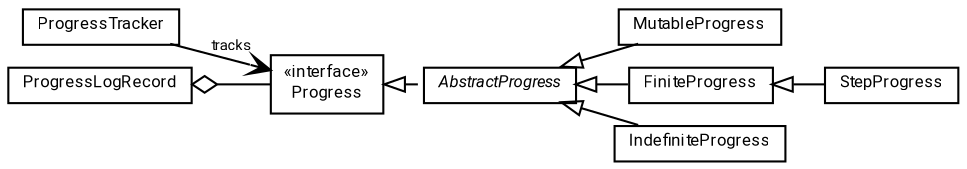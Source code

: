 #!/usr/local/bin/dot
#
# Class diagram 
# Generated by UMLGraph version R5_7_2-60-g0e99a6 (http://www.spinellis.gr/umlgraph/)
#

digraph G {
	graph [fontnames="svg"]
	edge [fontname="Roboto",fontsize=7,labelfontname="Roboto",labelfontsize=7,color="black"];
	node [fontname="Roboto",fontcolor="black",fontsize=8,shape=plaintext,margin=0,width=0,height=0];
	nodesep=0.15;
	ranksep=0.25;
	rankdir=LR;
	// de.lmu.ifi.dbs.elki.logging.progress.Progress
	c754127 [label=<<table title="de.lmu.ifi.dbs.elki.logging.progress.Progress" border="0" cellborder="1" cellspacing="0" cellpadding="2" href="Progress.html" target="_parent">
		<tr><td><table border="0" cellspacing="0" cellpadding="1">
		<tr><td align="center" balign="center"> &#171;interface&#187; </td></tr>
		<tr><td align="center" balign="center"> <font face="Roboto">Progress</font> </td></tr>
		</table></td></tr>
		</table>>, URL="Progress.html"];
	// de.lmu.ifi.dbs.elki.logging.progress.StepProgress
	c754128 [label=<<table title="de.lmu.ifi.dbs.elki.logging.progress.StepProgress" border="0" cellborder="1" cellspacing="0" cellpadding="2" href="StepProgress.html" target="_parent">
		<tr><td><table border="0" cellspacing="0" cellpadding="1">
		<tr><td align="center" balign="center"> <font face="Roboto">StepProgress</font> </td></tr>
		</table></td></tr>
		</table>>, URL="StepProgress.html"];
	// de.lmu.ifi.dbs.elki.logging.progress.ProgressTracker
	c754129 [label=<<table title="de.lmu.ifi.dbs.elki.logging.progress.ProgressTracker" border="0" cellborder="1" cellspacing="0" cellpadding="2" href="ProgressTracker.html" target="_parent">
		<tr><td><table border="0" cellspacing="0" cellpadding="1">
		<tr><td align="center" balign="center"> <font face="Roboto">ProgressTracker</font> </td></tr>
		</table></td></tr>
		</table>>, URL="ProgressTracker.html"];
	// de.lmu.ifi.dbs.elki.logging.progress.MutableProgress
	c754130 [label=<<table title="de.lmu.ifi.dbs.elki.logging.progress.MutableProgress" border="0" cellborder="1" cellspacing="0" cellpadding="2" href="MutableProgress.html" target="_parent">
		<tr><td><table border="0" cellspacing="0" cellpadding="1">
		<tr><td align="center" balign="center"> <font face="Roboto">MutableProgress</font> </td></tr>
		</table></td></tr>
		</table>>, URL="MutableProgress.html"];
	// de.lmu.ifi.dbs.elki.logging.progress.FiniteProgress
	c754131 [label=<<table title="de.lmu.ifi.dbs.elki.logging.progress.FiniteProgress" border="0" cellborder="1" cellspacing="0" cellpadding="2" href="FiniteProgress.html" target="_parent">
		<tr><td><table border="0" cellspacing="0" cellpadding="1">
		<tr><td align="center" balign="center"> <font face="Roboto">FiniteProgress</font> </td></tr>
		</table></td></tr>
		</table>>, URL="FiniteProgress.html"];
	// de.lmu.ifi.dbs.elki.logging.progress.AbstractProgress
	c754132 [label=<<table title="de.lmu.ifi.dbs.elki.logging.progress.AbstractProgress" border="0" cellborder="1" cellspacing="0" cellpadding="2" href="AbstractProgress.html" target="_parent">
		<tr><td><table border="0" cellspacing="0" cellpadding="1">
		<tr><td align="center" balign="center"> <font face="Roboto"><i>AbstractProgress</i></font> </td></tr>
		</table></td></tr>
		</table>>, URL="AbstractProgress.html"];
	// de.lmu.ifi.dbs.elki.logging.progress.ProgressLogRecord
	c754133 [label=<<table title="de.lmu.ifi.dbs.elki.logging.progress.ProgressLogRecord" border="0" cellborder="1" cellspacing="0" cellpadding="2" href="ProgressLogRecord.html" target="_parent">
		<tr><td><table border="0" cellspacing="0" cellpadding="1">
		<tr><td align="center" balign="center"> <font face="Roboto">ProgressLogRecord</font> </td></tr>
		</table></td></tr>
		</table>>, URL="ProgressLogRecord.html"];
	// de.lmu.ifi.dbs.elki.logging.progress.IndefiniteProgress
	c754134 [label=<<table title="de.lmu.ifi.dbs.elki.logging.progress.IndefiniteProgress" border="0" cellborder="1" cellspacing="0" cellpadding="2" href="IndefiniteProgress.html" target="_parent">
		<tr><td><table border="0" cellspacing="0" cellpadding="1">
		<tr><td align="center" balign="center"> <font face="Roboto">IndefiniteProgress</font> </td></tr>
		</table></td></tr>
		</table>>, URL="IndefiniteProgress.html"];
	// de.lmu.ifi.dbs.elki.logging.progress.StepProgress extends de.lmu.ifi.dbs.elki.logging.progress.FiniteProgress
	c754131 -> c754128 [arrowtail=empty,dir=back,weight=10];
	// de.lmu.ifi.dbs.elki.logging.progress.ProgressTracker navassoc de.lmu.ifi.dbs.elki.logging.progress.Progress
	c754129 -> c754127 [arrowhead=open,weight=1,label="tracks"];
	// de.lmu.ifi.dbs.elki.logging.progress.MutableProgress extends de.lmu.ifi.dbs.elki.logging.progress.AbstractProgress
	c754132 -> c754130 [arrowtail=empty,dir=back,weight=10];
	// de.lmu.ifi.dbs.elki.logging.progress.FiniteProgress extends de.lmu.ifi.dbs.elki.logging.progress.AbstractProgress
	c754132 -> c754131 [arrowtail=empty,dir=back,weight=10];
	// de.lmu.ifi.dbs.elki.logging.progress.AbstractProgress implements de.lmu.ifi.dbs.elki.logging.progress.Progress
	c754127 -> c754132 [arrowtail=empty,style=dashed,dir=back,weight=9];
	// de.lmu.ifi.dbs.elki.logging.progress.ProgressLogRecord has de.lmu.ifi.dbs.elki.logging.progress.Progress
	c754133 -> c754127 [arrowhead=none,arrowtail=ediamond,dir=back,weight=4];
	// de.lmu.ifi.dbs.elki.logging.progress.IndefiniteProgress extends de.lmu.ifi.dbs.elki.logging.progress.AbstractProgress
	c754132 -> c754134 [arrowtail=empty,dir=back,weight=10];
}

